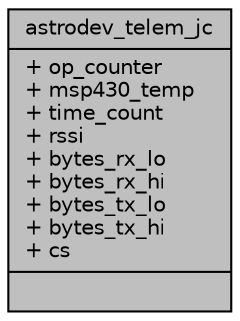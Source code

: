 digraph "astrodev_telem_jc"
{
 // INTERACTIVE_SVG=YES
  edge [fontname="Helvetica",fontsize="10",labelfontname="Helvetica",labelfontsize="10"];
  node [fontname="Helvetica",fontsize="10",shape=record];
  Node1 [label="{astrodev_telem_jc\n|+ op_counter\l+ msp430_temp\l+ time_count\l+ rssi\l+ bytes_rx_lo\l+ bytes_rx_hi\l+ bytes_tx_lo\l+ bytes_tx_hi\l+ cs\l|}",height=0.2,width=0.4,color="black", fillcolor="grey75", style="filled", fontcolor="black"];
}
